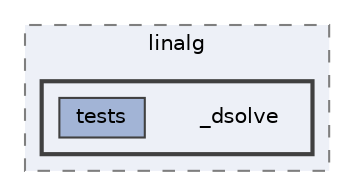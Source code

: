 digraph "/home/jam/Research/IRES-2025/dev/src/llm-scripts/testing/hypothesis-testing/hyp-env/lib/python3.12/site-packages/scipy/sparse/linalg/_dsolve"
{
 // LATEX_PDF_SIZE
  bgcolor="transparent";
  edge [fontname=Helvetica,fontsize=10,labelfontname=Helvetica,labelfontsize=10];
  node [fontname=Helvetica,fontsize=10,shape=box,height=0.2,width=0.4];
  compound=true
  subgraph clusterdir_2ec856951303f6c7e90ab803a47e6a32 {
    graph [ bgcolor="#edf0f7", pencolor="grey50", label="linalg", fontname=Helvetica,fontsize=10 style="filled,dashed", URL="dir_2ec856951303f6c7e90ab803a47e6a32.html",tooltip=""]
  subgraph clusterdir_73b8f83d1e5c40a21a7e8dc87e46d6b0 {
    graph [ bgcolor="#edf0f7", pencolor="grey25", label="", fontname=Helvetica,fontsize=10 style="filled,bold", URL="dir_73b8f83d1e5c40a21a7e8dc87e46d6b0.html",tooltip=""]
    dir_73b8f83d1e5c40a21a7e8dc87e46d6b0 [shape=plaintext, label="_dsolve"];
  dir_d4ad774d311118745e857172f52dd22f [label="tests", fillcolor="#a2b4d6", color="grey25", style="filled", URL="dir_d4ad774d311118745e857172f52dd22f.html",tooltip=""];
  }
  }
}
